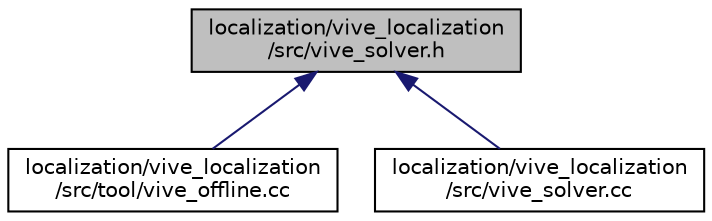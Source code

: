 digraph "localization/vive_localization/src/vive_solver.h"
{
 // LATEX_PDF_SIZE
  edge [fontname="Helvetica",fontsize="10",labelfontname="Helvetica",labelfontsize="10"];
  node [fontname="Helvetica",fontsize="10",shape=record];
  Node1 [label="localization/vive_localization\l/src/vive_solver.h",height=0.2,width=0.4,color="black", fillcolor="grey75", style="filled", fontcolor="black",tooltip=" "];
  Node1 -> Node2 [dir="back",color="midnightblue",fontsize="10",style="solid",fontname="Helvetica"];
  Node2 [label="localization/vive_localization\l/src/tool/vive_offline.cc",height=0.2,width=0.4,color="black", fillcolor="white", style="filled",URL="$vive__offline_8cc.html",tooltip=" "];
  Node1 -> Node3 [dir="back",color="midnightblue",fontsize="10",style="solid",fontname="Helvetica"];
  Node3 [label="localization/vive_localization\l/src/vive_solver.cc",height=0.2,width=0.4,color="black", fillcolor="white", style="filled",URL="$vive__solver_8cc.html",tooltip=" "];
}
